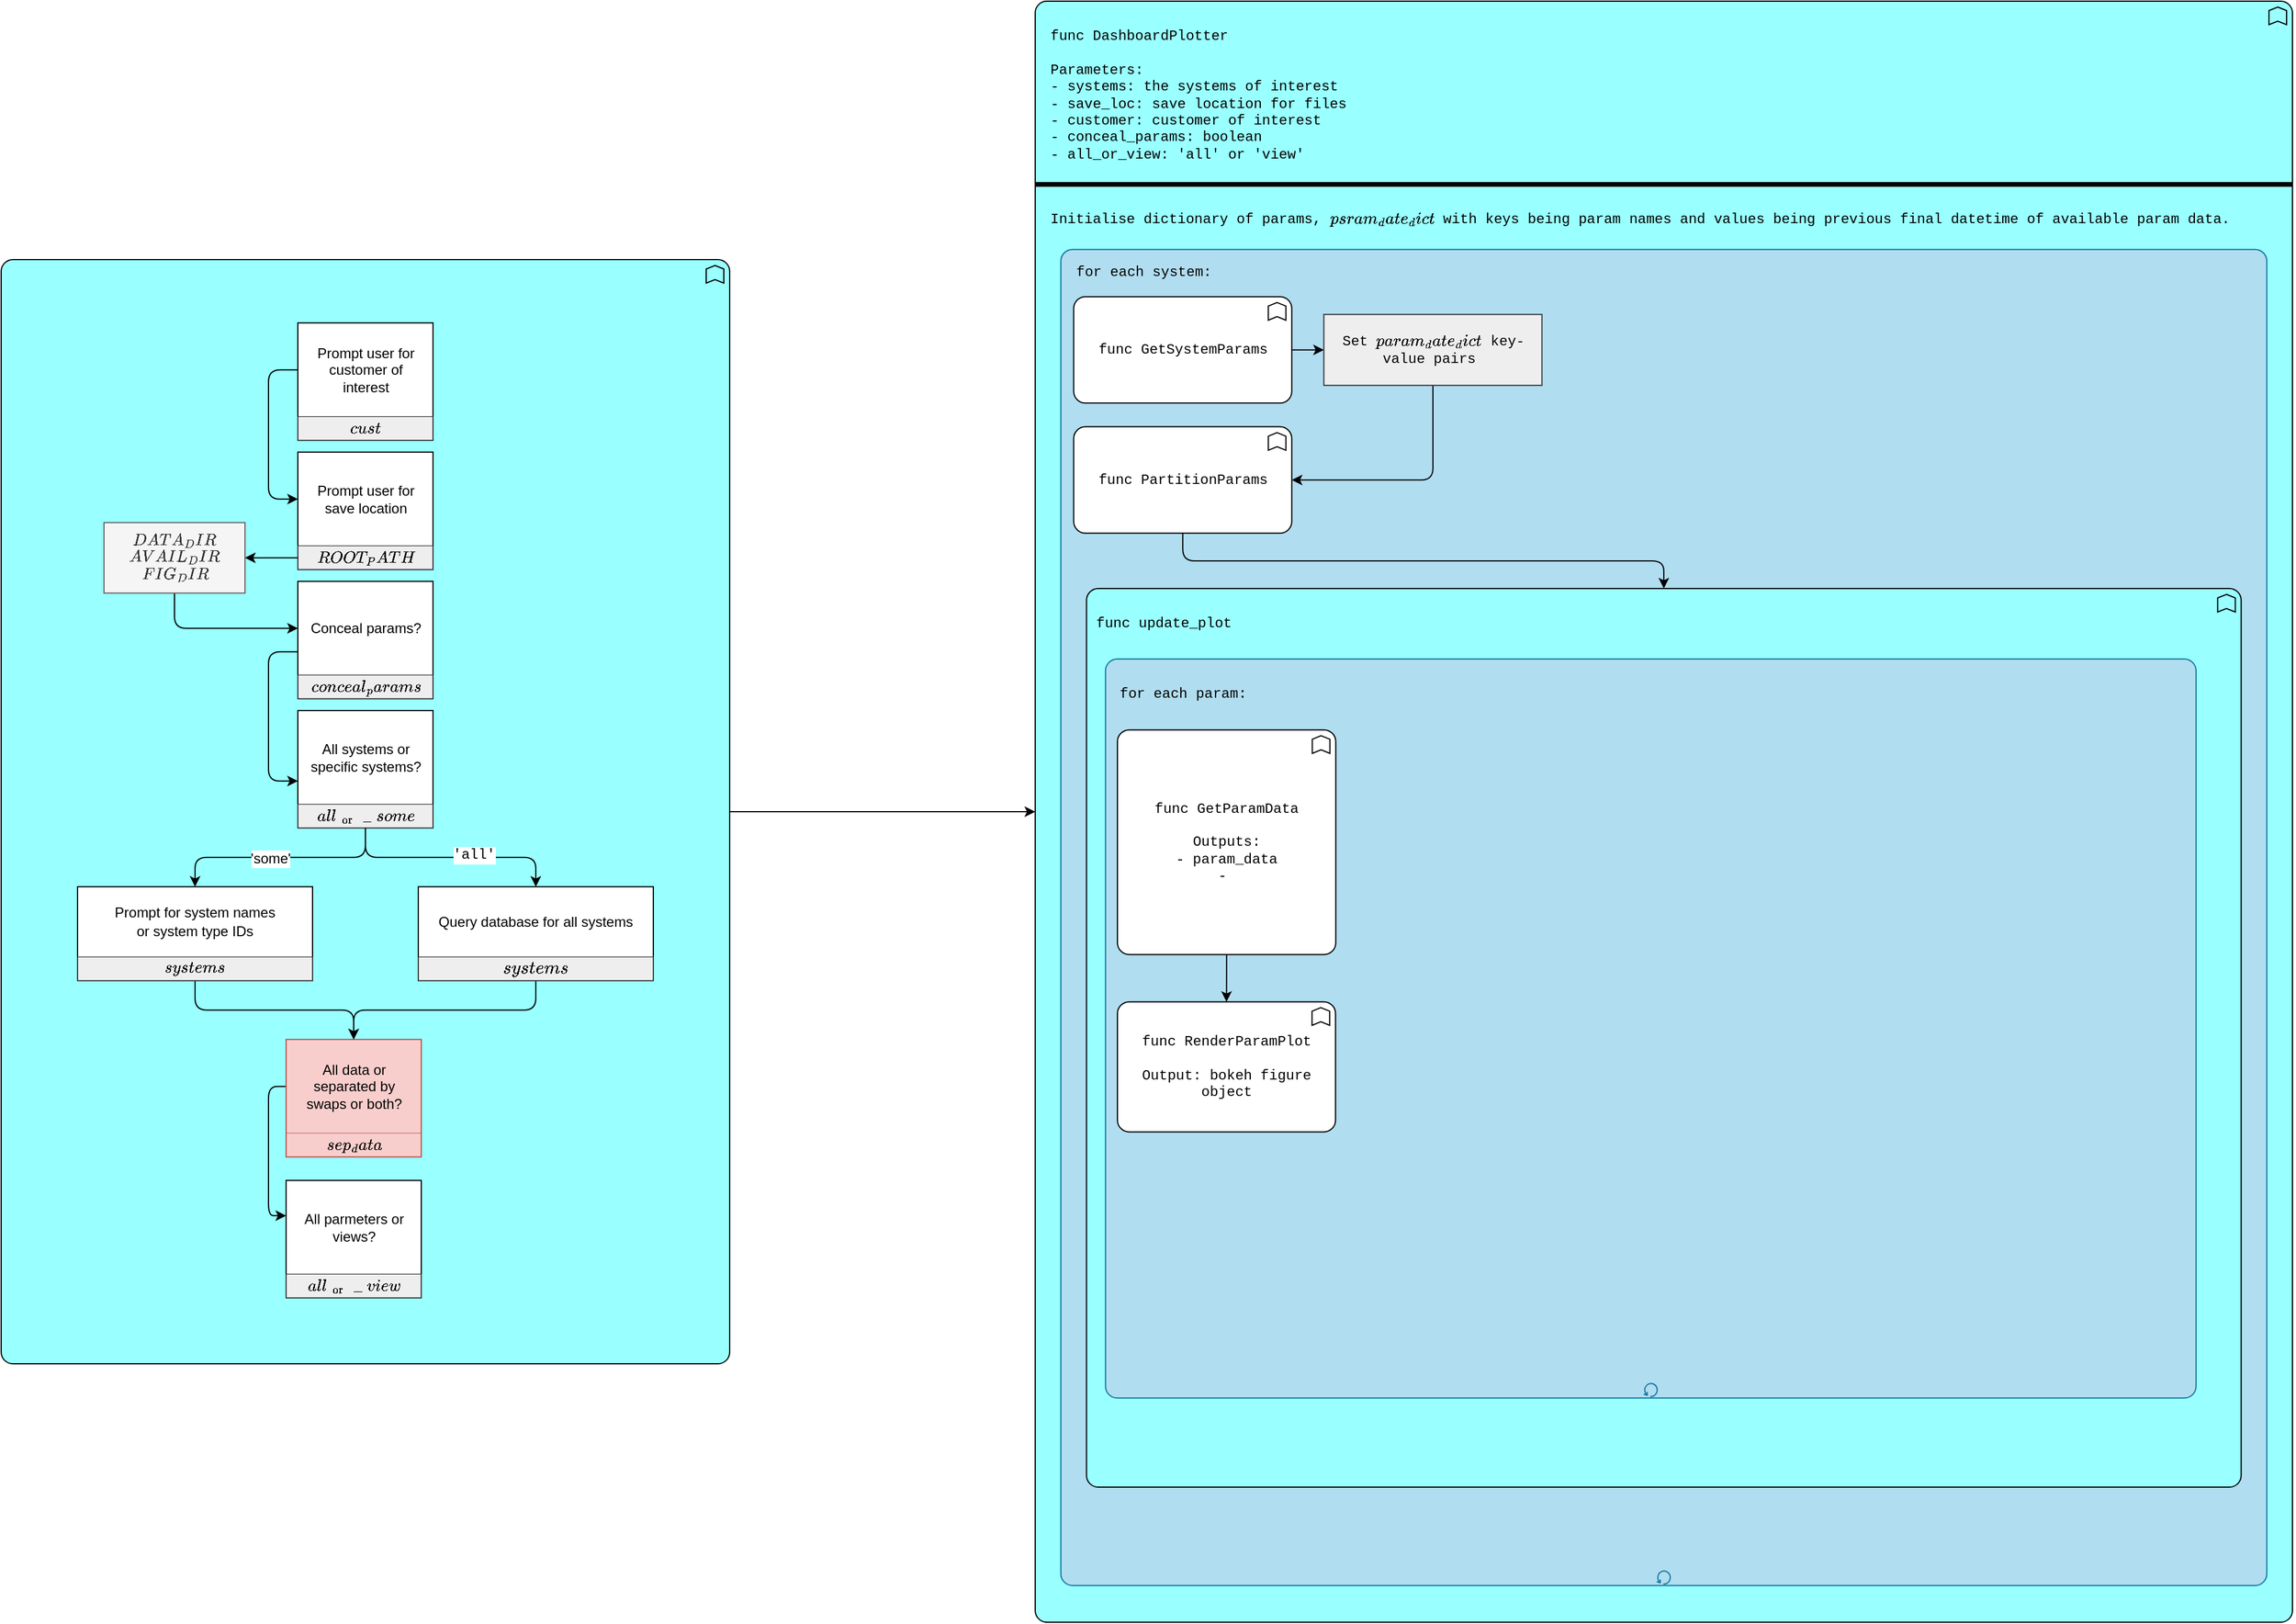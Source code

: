 <mxfile version="20.8.23" type="github">
  <diagram name="Page-1" id="5f0bae14-7c28-e335-631c-24af17079c00">
    <mxGraphModel dx="3968" dy="1592" grid="1" gridSize="10" guides="1" tooltips="1" connect="1" arrows="1" fold="1" page="1" pageScale="1" pageWidth="1100" pageHeight="850" background="none" math="0" shadow="0">
      <root>
        <mxCell id="0" />
        <mxCell id="1" parent="0" />
        <mxCell id="xca4tDOeiiStZN0j2Fx9-111" style="edgeStyle=orthogonalEdgeStyle;rounded=1;orthogonalLoop=1;jettySize=auto;html=1;labelBorderColor=none;fontFamily=Courier New;fontSize=12;" edge="1" parent="1" source="xca4tDOeiiStZN0j2Fx9-110" target="xca4tDOeiiStZN0j2Fx9-37">
          <mxGeometry relative="1" as="geometry">
            <mxPoint x="240" y="490.0" as="targetPoint" />
          </mxGeometry>
        </mxCell>
        <mxCell id="xca4tDOeiiStZN0j2Fx9-37" value="" style="html=1;outlineConnect=0;whiteSpace=wrap;fillColor=#99ffff;shape=mxgraph.archimate3.application;appType=func;archiType=rounded;fontFamily=Courier New;movable=1;resizable=1;rotatable=1;deletable=1;editable=1;locked=0;connectable=1;" vertex="1" parent="1">
          <mxGeometry x="270" y="10" width="1070" height="1380" as="geometry" />
        </mxCell>
        <mxCell id="xca4tDOeiiStZN0j2Fx9-38" value="&lt;div style=&quot;&quot;&gt;&lt;span style=&quot;background-color: initial;&quot;&gt;func DashboardPlotter&lt;/span&gt;&lt;/div&gt;&lt;div style=&quot;&quot;&gt;&lt;span style=&quot;background-color: initial;&quot;&gt;&lt;br&gt;&lt;/span&gt;&lt;/div&gt;&lt;div style=&quot;&quot;&gt;&lt;span style=&quot;background-color: initial;&quot;&gt;Parameters:&lt;/span&gt;&lt;/div&gt;&lt;div style=&quot;&quot;&gt;&lt;span style=&quot;background-color: initial;&quot;&gt;- systems: the systems of interest&lt;/span&gt;&lt;/div&gt;&lt;div style=&quot;&quot;&gt;- save_loc: save location for files&lt;/div&gt;&lt;div style=&quot;&quot;&gt;- customer: customer of interest&lt;/div&gt;&lt;div style=&quot;&quot;&gt;- conceal_params: boolean&lt;/div&gt;&lt;div style=&quot;&quot;&gt;- all_or_view: &#39;all&#39; or &#39;view&#39;&lt;/div&gt;" style="text;html=1;strokeColor=none;fillColor=none;align=left;verticalAlign=middle;whiteSpace=wrap;rounded=0;fontFamily=Courier New;movable=1;resizable=1;rotatable=1;deletable=1;editable=1;locked=0;connectable=1;" vertex="1" parent="1">
          <mxGeometry x="280.542" y="27.959" width="295.172" height="123.89" as="geometry" />
        </mxCell>
        <mxCell id="xca4tDOeiiStZN0j2Fx9-84" value="" style="line;strokeWidth=4;html=1;perimeter=backbonePerimeter;points=[];outlineConnect=0;fontFamily=Courier New;fontSize=12;" vertex="1" parent="1">
          <mxGeometry x="270" y="160.921" width="1070" height="10.066" as="geometry" />
        </mxCell>
        <mxCell id="xca4tDOeiiStZN0j2Fx9-87" value="" style="points=[[0.25,0,0],[0.5,0,0],[0.75,0,0],[1,0.25,0],[1,0.5,0],[1,0.75,0],[0.75,1,0],[0.5,1,0],[0.25,1,0],[0,0.75,0],[0,0.5,0],[0,0.25,0]];shape=mxgraph.bpmn.task;whiteSpace=wrap;rectStyle=rounded;size=10;html=1;taskMarker=abstract;isLoopStandard=1;rounded=1;fontFamily=Courier New;fontSize=12;shadow=0;fillColor=#b1ddf0;strokeColor=#10739e;" vertex="1" parent="1">
          <mxGeometry x="291.837" y="221.316" width="1026.327" height="1137.434" as="geometry" />
        </mxCell>
        <mxCell id="xca4tDOeiiStZN0j2Fx9-85" value="for each system:" style="text;html=1;strokeColor=none;fillColor=none;align=left;verticalAlign=middle;whiteSpace=wrap;rounded=0;fontFamily=Courier New;movable=1;resizable=1;rotatable=1;deletable=1;editable=1;locked=0;connectable=1;" vertex="1" parent="1">
          <mxGeometry x="302.755" y="221.316" width="284.249" height="40.263" as="geometry" />
        </mxCell>
        <mxCell id="xca4tDOeiiStZN0j2Fx9-95" style="edgeStyle=orthogonalEdgeStyle;rounded=1;orthogonalLoop=1;jettySize=auto;html=1;fontFamily=Courier New;fontSize=12;exitX=0.5;exitY=1;exitDx=0;exitDy=0;entryX=1;entryY=0.5;entryDx=0;entryDy=0;entryPerimeter=0;" edge="1" parent="1" source="xca4tDOeiiStZN0j2Fx9-104" target="xca4tDOeiiStZN0j2Fx9-94">
          <mxGeometry relative="1" as="geometry" />
        </mxCell>
        <mxCell id="xca4tDOeiiStZN0j2Fx9-97" value="" style="html=1;outlineConnect=0;whiteSpace=wrap;fillColor=#99ffff;shape=mxgraph.archimate3.application;appType=func;archiType=rounded;rounded=1;shadow=0;glass=0;sketch=0;fontFamily=Courier New;fontSize=12;" vertex="1" parent="1">
          <mxGeometry x="313.672" y="509.997" width="982.653" height="765.0" as="geometry" />
        </mxCell>
        <mxCell id="xca4tDOeiiStZN0j2Fx9-106" style="edgeStyle=orthogonalEdgeStyle;rounded=1;orthogonalLoop=1;jettySize=auto;html=1;fontFamily=Courier New;fontSize=12;" edge="1" parent="1" source="xca4tDOeiiStZN0j2Fx9-82" target="xca4tDOeiiStZN0j2Fx9-104">
          <mxGeometry relative="1" as="geometry" />
        </mxCell>
        <mxCell id="xca4tDOeiiStZN0j2Fx9-82" value="func GetSystemParams" style="html=1;outlineConnect=0;whiteSpace=wrap;fillColor=default;shape=mxgraph.archimate3.application;appType=func;archiType=rounded;fontFamily=Courier New;fontSize=12;" vertex="1" parent="1">
          <mxGeometry x="302.755" y="261.579" width="185.612" height="90.592" as="geometry" />
        </mxCell>
        <mxCell id="xca4tDOeiiStZN0j2Fx9-99" value="" style="points=[[0.25,0,0],[0.5,0,0],[0.75,0,0],[1,0.25,0],[1,0.5,0],[1,0.75,0],[0.75,1,0],[0.5,1,0],[0.25,1,0],[0,0.75,0],[0,0.5,0],[0,0.25,0]];shape=mxgraph.bpmn.task;whiteSpace=wrap;rectStyle=rounded;size=10;html=1;taskMarker=abstract;isLoopStandard=1;rounded=1;fontFamily=Courier New;fontSize=12;fillColor=#b1ddf0;strokeColor=#10739e;" vertex="1" parent="1">
          <mxGeometry x="329.867" y="570.002" width="928.061" height="629.112" as="geometry" />
        </mxCell>
        <mxCell id="xca4tDOeiiStZN0j2Fx9-88" value="func RenderParamPlot&lt;br&gt;&lt;br&gt;Output: bokeh figure object" style="html=1;outlineConnect=0;whiteSpace=wrap;fillColor=default;shape=mxgraph.archimate3.application;appType=func;archiType=rounded;fontFamily=Courier New;fontSize=12;rounded=1;" vertex="1" parent="1">
          <mxGeometry x="340.004" y="861.838" width="185.612" height="110.724" as="geometry" />
        </mxCell>
        <mxCell id="xca4tDOeiiStZN0j2Fx9-101" style="edgeStyle=orthogonalEdgeStyle;rounded=1;orthogonalLoop=1;jettySize=auto;html=1;fontFamily=Courier New;fontSize=12;" edge="1" parent="1" source="xca4tDOeiiStZN0j2Fx9-92" target="xca4tDOeiiStZN0j2Fx9-88">
          <mxGeometry relative="1" as="geometry" />
        </mxCell>
        <mxCell id="xca4tDOeiiStZN0j2Fx9-92" value="func GetParamData&lt;br&gt;&lt;br&gt;Outputs:&lt;br&gt;- param_data&lt;br&gt;-&amp;nbsp;" style="html=1;outlineConnect=0;whiteSpace=wrap;fillColor=default;shape=mxgraph.archimate3.application;appType=func;archiType=rounded;fontFamily=Courier New;fontSize=12;" vertex="1" parent="1">
          <mxGeometry x="340.004" y="630.325" width="185.798" height="191.25" as="geometry" />
        </mxCell>
        <mxCell id="xca4tDOeiiStZN0j2Fx9-93" value="func update_plot" style="text;html=1;strokeColor=none;fillColor=none;align=left;verticalAlign=middle;whiteSpace=wrap;rounded=0;fontFamily=Courier New;movable=1;resizable=1;rotatable=1;deletable=1;editable=1;locked=0;connectable=1;" vertex="1" parent="1">
          <mxGeometry x="320.0" y="520.063" width="284.249" height="40.263" as="geometry" />
        </mxCell>
        <mxCell id="xca4tDOeiiStZN0j2Fx9-107" style="edgeStyle=orthogonalEdgeStyle;rounded=1;orthogonalLoop=1;jettySize=auto;html=1;entryX=0.5;entryY=0;entryDx=0;entryDy=0;entryPerimeter=0;fontFamily=Courier New;fontSize=12;" edge="1" parent="1" source="xca4tDOeiiStZN0j2Fx9-94" target="xca4tDOeiiStZN0j2Fx9-97">
          <mxGeometry relative="1" as="geometry" />
        </mxCell>
        <mxCell id="xca4tDOeiiStZN0j2Fx9-94" value="func PartitionParams" style="html=1;outlineConnect=0;whiteSpace=wrap;fillColor=default;shape=mxgraph.archimate3.application;appType=func;archiType=rounded;fontFamily=Courier New;fontSize=12;" vertex="1" parent="1">
          <mxGeometry x="302.755" y="372.303" width="185.612" height="90.592" as="geometry" />
        </mxCell>
        <mxCell id="xca4tDOeiiStZN0j2Fx9-100" value="for each param:" style="text;html=1;strokeColor=none;fillColor=none;align=left;verticalAlign=middle;whiteSpace=wrap;rounded=0;fontFamily=Courier New;movable=1;resizable=1;rotatable=1;deletable=1;editable=1;locked=0;connectable=1;" vertex="1" parent="1">
          <mxGeometry x="340.004" y="579.996" width="284.249" height="40.263" as="geometry" />
        </mxCell>
        <mxCell id="xca4tDOeiiStZN0j2Fx9-102" value="Initialise dictionary of params, `psram_date_dict` with keys being param names and values being previous final datetime of available param data." style="text;html=1;strokeColor=none;fillColor=none;align=left;verticalAlign=middle;whiteSpace=wrap;rounded=0;fontSize=12;fontFamily=Courier New;" vertex="1" parent="1">
          <mxGeometry x="280.547" y="181.053" width="1026.698" height="30.197" as="geometry" />
        </mxCell>
        <mxCell id="xca4tDOeiiStZN0j2Fx9-104" value="Set `param_date_dict` key-value pairs&amp;nbsp;" style="whiteSpace=wrap;html=1;fontFamily=Courier New;fillColor=#eeeeee;rounded=0;glass=0;shadow=0;strokeColor=#36393d;" vertex="1" parent="1">
          <mxGeometry x="515.663" y="276.678" width="185.612" height="60.395" as="geometry" />
        </mxCell>
        <mxCell id="xca4tDOeiiStZN0j2Fx9-112" value="" style="group" vertex="1" connectable="0" parent="1">
          <mxGeometry x="-610" y="230" width="620" height="940" as="geometry" />
        </mxCell>
        <mxCell id="xca4tDOeiiStZN0j2Fx9-110" value="" style="html=1;outlineConnect=0;whiteSpace=wrap;fillColor=#99ffff;shape=mxgraph.archimate3.application;appType=func;archiType=rounded;rounded=1;shadow=0;glass=0;sketch=0;fontFamily=Courier New;fontSize=12;" vertex="1" parent="xca4tDOeiiStZN0j2Fx9-112">
          <mxGeometry width="620" height="940" as="geometry" />
        </mxCell>
        <mxCell id="xca4tDOeiiStZN0j2Fx9-2" value="Prompt user for&lt;br&gt;customer of&lt;br&gt;interest" style="html=1;labelBorderColor=none;" vertex="1" parent="xca4tDOeiiStZN0j2Fx9-112">
          <mxGeometry x="252.5" y="53.88" width="115" height="80" as="geometry" />
        </mxCell>
        <mxCell id="xca4tDOeiiStZN0j2Fx9-3" value="Prompt user for&lt;br&gt;save location" style="html=1;labelBorderColor=none;" vertex="1" parent="xca4tDOeiiStZN0j2Fx9-112">
          <mxGeometry x="252.5" y="163.88" width="115" height="80" as="geometry" />
        </mxCell>
        <mxCell id="xca4tDOeiiStZN0j2Fx9-14" value="" style="edgeStyle=orthogonalEdgeStyle;orthogonalLoop=1;jettySize=auto;html=1;rounded=1;labelBorderColor=none;" edge="1" parent="xca4tDOeiiStZN0j2Fx9-112" source="xca4tDOeiiStZN0j2Fx9-2" target="xca4tDOeiiStZN0j2Fx9-3">
          <mxGeometry relative="1" as="geometry">
            <Array as="points">
              <mxPoint x="227.5" y="93.88" />
              <mxPoint x="227.5" y="203.88" />
            </Array>
          </mxGeometry>
        </mxCell>
        <mxCell id="xca4tDOeiiStZN0j2Fx9-4" value="Conceal params?" style="html=1;labelBorderColor=none;" vertex="1" parent="xca4tDOeiiStZN0j2Fx9-112">
          <mxGeometry x="252.5" y="273.88" width="115" height="80" as="geometry" />
        </mxCell>
        <mxCell id="xca4tDOeiiStZN0j2Fx9-13" value="" style="edgeStyle=orthogonalEdgeStyle;rounded=1;orthogonalLoop=1;jettySize=auto;html=1;exitX=0;exitY=0.5;exitDx=0;exitDy=0;entryX=0;entryY=0.5;entryDx=0;entryDy=0;labelBorderColor=none;" edge="1" parent="xca4tDOeiiStZN0j2Fx9-112" source="xca4tDOeiiStZN0j2Fx9-7">
          <mxGeometry relative="1" as="geometry">
            <mxPoint x="242.5" y="593.88" as="sourcePoint" />
            <mxPoint x="242.5" y="813.88" as="targetPoint" />
            <Array as="points">
              <mxPoint x="227.5" y="703.88" />
              <mxPoint x="227.5" y="813.88" />
            </Array>
          </mxGeometry>
        </mxCell>
        <mxCell id="xca4tDOeiiStZN0j2Fx9-7" value="All data or&lt;br&gt;separated by &lt;br&gt;swaps or both?" style="html=1;fillColor=#f8cecc;strokeColor=#b85450;labelBorderColor=none;" vertex="1" parent="xca4tDOeiiStZN0j2Fx9-112">
          <mxGeometry x="242.5" y="663.88" width="115" height="80" as="geometry" />
        </mxCell>
        <mxCell id="xca4tDOeiiStZN0j2Fx9-9" value="All parmeters or&lt;br&gt;views?" style="html=1;labelBorderColor=none;" vertex="1" parent="xca4tDOeiiStZN0j2Fx9-112">
          <mxGeometry x="242.5" y="783.88" width="115" height="80" as="geometry" />
        </mxCell>
        <mxCell id="xca4tDOeiiStZN0j2Fx9-16" value="All systems or&lt;br&gt;specific systems?" style="html=1;labelBorderColor=none;" vertex="1" parent="xca4tDOeiiStZN0j2Fx9-112">
          <mxGeometry x="252.5" y="383.88" width="115" height="80" as="geometry" />
        </mxCell>
        <mxCell id="xca4tDOeiiStZN0j2Fx9-73" style="edgeStyle=orthogonalEdgeStyle;rounded=1;orthogonalLoop=1;jettySize=auto;html=1;entryX=0;entryY=0.75;entryDx=0;entryDy=0;fontFamily=Courier New;fontSize=12;exitX=0;exitY=0.75;exitDx=0;exitDy=0;labelBorderColor=none;" edge="1" parent="xca4tDOeiiStZN0j2Fx9-112" source="xca4tDOeiiStZN0j2Fx9-4" target="xca4tDOeiiStZN0j2Fx9-16">
          <mxGeometry relative="1" as="geometry">
            <Array as="points">
              <mxPoint x="227.5" y="333.88" />
              <mxPoint x="227.5" y="443.88" />
            </Array>
          </mxGeometry>
        </mxCell>
        <mxCell id="xca4tDOeiiStZN0j2Fx9-27" value="&lt;font face=&quot;Courier New&quot;&gt;`ROOT_PATH`&lt;/font&gt;" style="shape=partialRectangle;whiteSpace=wrap;html=1;bottom=1;right=1;left=1;top=0;fillColor=#eeeeee;routingCenterX=-0.5;strokeColor=#36393d;labelBorderColor=none;" vertex="1" parent="xca4tDOeiiStZN0j2Fx9-112">
          <mxGeometry x="252.5" y="243.88" width="115" height="20" as="geometry" />
        </mxCell>
        <mxCell id="xca4tDOeiiStZN0j2Fx9-28" value="&lt;font face=&quot;Courier New&quot;&gt;`cust`&lt;/font&gt;" style="shape=partialRectangle;whiteSpace=wrap;html=1;bottom=1;right=1;left=1;top=0;fillColor=#eeeeee;routingCenterX=-0.5;labelBorderColor=none;strokeColor=#36393d;" vertex="1" parent="xca4tDOeiiStZN0j2Fx9-112">
          <mxGeometry x="252.5" y="133.88" width="115" height="20" as="geometry" />
        </mxCell>
        <mxCell id="xca4tDOeiiStZN0j2Fx9-29" value="&lt;font face=&quot;Courier New&quot;&gt;`conceal_params`&lt;/font&gt;" style="shape=partialRectangle;whiteSpace=wrap;html=1;bottom=1;right=1;left=1;top=0;fillColor=#eeeeee;routingCenterX=-0.5;strokeColor=#36393d;labelBorderColor=none;" vertex="1" parent="xca4tDOeiiStZN0j2Fx9-112">
          <mxGeometry x="252.5" y="353.88" width="115" height="20" as="geometry" />
        </mxCell>
        <mxCell id="xca4tDOeiiStZN0j2Fx9-33" value="&lt;font face=&quot;Courier New&quot;&gt;`all_or_some`&lt;/font&gt;" style="shape=partialRectangle;whiteSpace=wrap;html=1;bottom=1;right=1;left=1;top=0;fillColor=#eeeeee;routingCenterX=-0.5;strokeColor=#36393d;labelBorderColor=none;" vertex="1" parent="xca4tDOeiiStZN0j2Fx9-112">
          <mxGeometry x="252.5" y="463.88" width="115" height="20" as="geometry" />
        </mxCell>
        <mxCell id="xca4tDOeiiStZN0j2Fx9-34" value="&lt;font face=&quot;Courier New&quot;&gt;`sep_data`&lt;/font&gt;" style="shape=partialRectangle;whiteSpace=wrap;html=1;bottom=1;right=1;left=1;top=0;fillColor=#f8cecc;routingCenterX=-0.5;strokeColor=#b85450;labelBorderColor=none;" vertex="1" parent="xca4tDOeiiStZN0j2Fx9-112">
          <mxGeometry x="242.5" y="743.88" width="115" height="20" as="geometry" />
        </mxCell>
        <mxCell id="xca4tDOeiiStZN0j2Fx9-36" value="&lt;font face=&quot;Courier New&quot;&gt;`all_or_view`&lt;/font&gt;" style="shape=partialRectangle;whiteSpace=wrap;html=1;bottom=1;right=1;left=1;top=0;fillColor=#eeeeee;routingCenterX=-0.5;strokeColor=#36393d;labelBorderColor=none;" vertex="1" parent="xca4tDOeiiStZN0j2Fx9-112">
          <mxGeometry x="242.5" y="863.88" width="115" height="20" as="geometry" />
        </mxCell>
        <mxCell id="xca4tDOeiiStZN0j2Fx9-43" value="&lt;font face=&quot;Helvetica&quot;&gt;Prompt for system names&lt;br&gt;or system type IDs&lt;/font&gt;" style="whiteSpace=wrap;html=1;fontFamily=Courier New;labelBorderColor=none;" vertex="1" parent="xca4tDOeiiStZN0j2Fx9-112">
          <mxGeometry x="65" y="533.88" width="200" height="60" as="geometry" />
        </mxCell>
        <mxCell id="xca4tDOeiiStZN0j2Fx9-54" style="edgeStyle=orthogonalEdgeStyle;rounded=1;orthogonalLoop=1;jettySize=auto;html=1;entryX=0.5;entryY=0;entryDx=0;entryDy=0;fontFamily=Helvetica;fontSize=17;labelBorderColor=none;" edge="1" parent="xca4tDOeiiStZN0j2Fx9-112" source="xca4tDOeiiStZN0j2Fx9-33" target="xca4tDOeiiStZN0j2Fx9-43">
          <mxGeometry relative="1" as="geometry" />
        </mxCell>
        <mxCell id="xca4tDOeiiStZN0j2Fx9-55" value="&#39;some&#39;" style="edgeLabel;html=1;align=center;verticalAlign=middle;resizable=0;points=[];fontSize=12;fontFamily=Helvetica;labelBorderColor=none;" vertex="1" connectable="0" parent="xca4tDOeiiStZN0j2Fx9-54">
          <mxGeometry x="0.096" y="1" relative="1" as="geometry">
            <mxPoint x="1" as="offset" />
          </mxGeometry>
        </mxCell>
        <mxCell id="xca4tDOeiiStZN0j2Fx9-48" value="&lt;font face=&quot;Helvetica&quot;&gt;Query database for all systems&lt;/font&gt;" style="whiteSpace=wrap;html=1;fontFamily=Courier New;labelBorderColor=none;" vertex="1" parent="xca4tDOeiiStZN0j2Fx9-112">
          <mxGeometry x="355" y="533.88" width="200" height="60" as="geometry" />
        </mxCell>
        <mxCell id="xca4tDOeiiStZN0j2Fx9-58" style="edgeStyle=orthogonalEdgeStyle;rounded=1;orthogonalLoop=1;jettySize=auto;html=1;entryX=0.5;entryY=0;entryDx=0;entryDy=0;fontFamily=Courier New;fontSize=17;labelBorderColor=none;" edge="1" parent="xca4tDOeiiStZN0j2Fx9-112" source="xca4tDOeiiStZN0j2Fx9-33" target="xca4tDOeiiStZN0j2Fx9-48">
          <mxGeometry relative="1" as="geometry" />
        </mxCell>
        <mxCell id="xca4tDOeiiStZN0j2Fx9-59" value="&#39;all&#39;" style="edgeLabel;html=1;align=center;verticalAlign=middle;resizable=0;points=[];fontSize=12;fontFamily=Courier New;labelBorderColor=none;" vertex="1" connectable="0" parent="xca4tDOeiiStZN0j2Fx9-58">
          <mxGeometry x="0.2" y="2" relative="1" as="geometry">
            <mxPoint as="offset" />
          </mxGeometry>
        </mxCell>
        <mxCell id="xca4tDOeiiStZN0j2Fx9-75" style="edgeStyle=orthogonalEdgeStyle;orthogonalLoop=1;jettySize=auto;html=1;entryX=0.5;entryY=0;entryDx=0;entryDy=0;fontFamily=Courier New;fontSize=12;rounded=1;labelBorderColor=none;" edge="1" parent="xca4tDOeiiStZN0j2Fx9-112" source="xca4tDOeiiStZN0j2Fx9-63" target="xca4tDOeiiStZN0j2Fx9-7">
          <mxGeometry relative="1" as="geometry" />
        </mxCell>
        <mxCell id="xca4tDOeiiStZN0j2Fx9-63" value="`systems`" style="shape=partialRectangle;whiteSpace=wrap;html=1;bottom=1;right=1;left=1;top=0;fillColor=#eeeeee;routingCenterX=-0.5;fontFamily=Courier New;fontSize=13;strokeColor=#36393d;labelBorderColor=none;" vertex="1" parent="xca4tDOeiiStZN0j2Fx9-112">
          <mxGeometry x="355" y="593.88" width="200" height="20" as="geometry" />
        </mxCell>
        <mxCell id="xca4tDOeiiStZN0j2Fx9-74" style="edgeStyle=orthogonalEdgeStyle;orthogonalLoop=1;jettySize=auto;html=1;entryX=0.5;entryY=0;entryDx=0;entryDy=0;fontFamily=Courier New;fontSize=12;rounded=1;labelBorderColor=none;" edge="1" parent="xca4tDOeiiStZN0j2Fx9-112" source="xca4tDOeiiStZN0j2Fx9-64" target="xca4tDOeiiStZN0j2Fx9-7">
          <mxGeometry relative="1" as="geometry" />
        </mxCell>
        <mxCell id="xca4tDOeiiStZN0j2Fx9-64" value="`systems`" style="shape=partialRectangle;whiteSpace=wrap;html=1;bottom=1;right=1;left=1;top=0;fillColor=#eeeeee;routingCenterX=-0.5;fontFamily=Courier New;fontSize=12;strokeColor=#36393d;labelBorderColor=none;" vertex="1" parent="xca4tDOeiiStZN0j2Fx9-112">
          <mxGeometry x="65" y="593.88" width="200" height="20" as="geometry" />
        </mxCell>
        <mxCell id="xca4tDOeiiStZN0j2Fx9-72" style="edgeStyle=orthogonalEdgeStyle;rounded=1;orthogonalLoop=1;jettySize=auto;html=1;entryX=0;entryY=0.5;entryDx=0;entryDy=0;fontFamily=Courier New;fontSize=12;exitX=0.5;exitY=1;exitDx=0;exitDy=0;labelBorderColor=none;" edge="1" parent="xca4tDOeiiStZN0j2Fx9-112" source="xca4tDOeiiStZN0j2Fx9-68" target="xca4tDOeiiStZN0j2Fx9-4">
          <mxGeometry relative="1" as="geometry" />
        </mxCell>
        <mxCell id="xca4tDOeiiStZN0j2Fx9-68" value="`DATA_DIR`&lt;br&gt;`AVAIL_DIR`&lt;br&gt;`FIG_DIR`" style="whiteSpace=wrap;html=1;fontFamily=Courier New;fontSize=12;fillColor=#f5f5f5;fontColor=#333333;strokeColor=#666666;labelBorderColor=none;" vertex="1" parent="xca4tDOeiiStZN0j2Fx9-112">
          <mxGeometry x="87.5" y="223.88" width="120" height="60" as="geometry" />
        </mxCell>
        <mxCell id="xca4tDOeiiStZN0j2Fx9-69" value="" style="edgeStyle=orthogonalEdgeStyle;rounded=1;orthogonalLoop=1;jettySize=auto;html=1;fontFamily=Courier New;fontSize=12;labelBorderColor=none;" edge="1" parent="xca4tDOeiiStZN0j2Fx9-112" source="xca4tDOeiiStZN0j2Fx9-27" target="xca4tDOeiiStZN0j2Fx9-68">
          <mxGeometry relative="1" as="geometry" />
        </mxCell>
      </root>
    </mxGraphModel>
  </diagram>
</mxfile>
